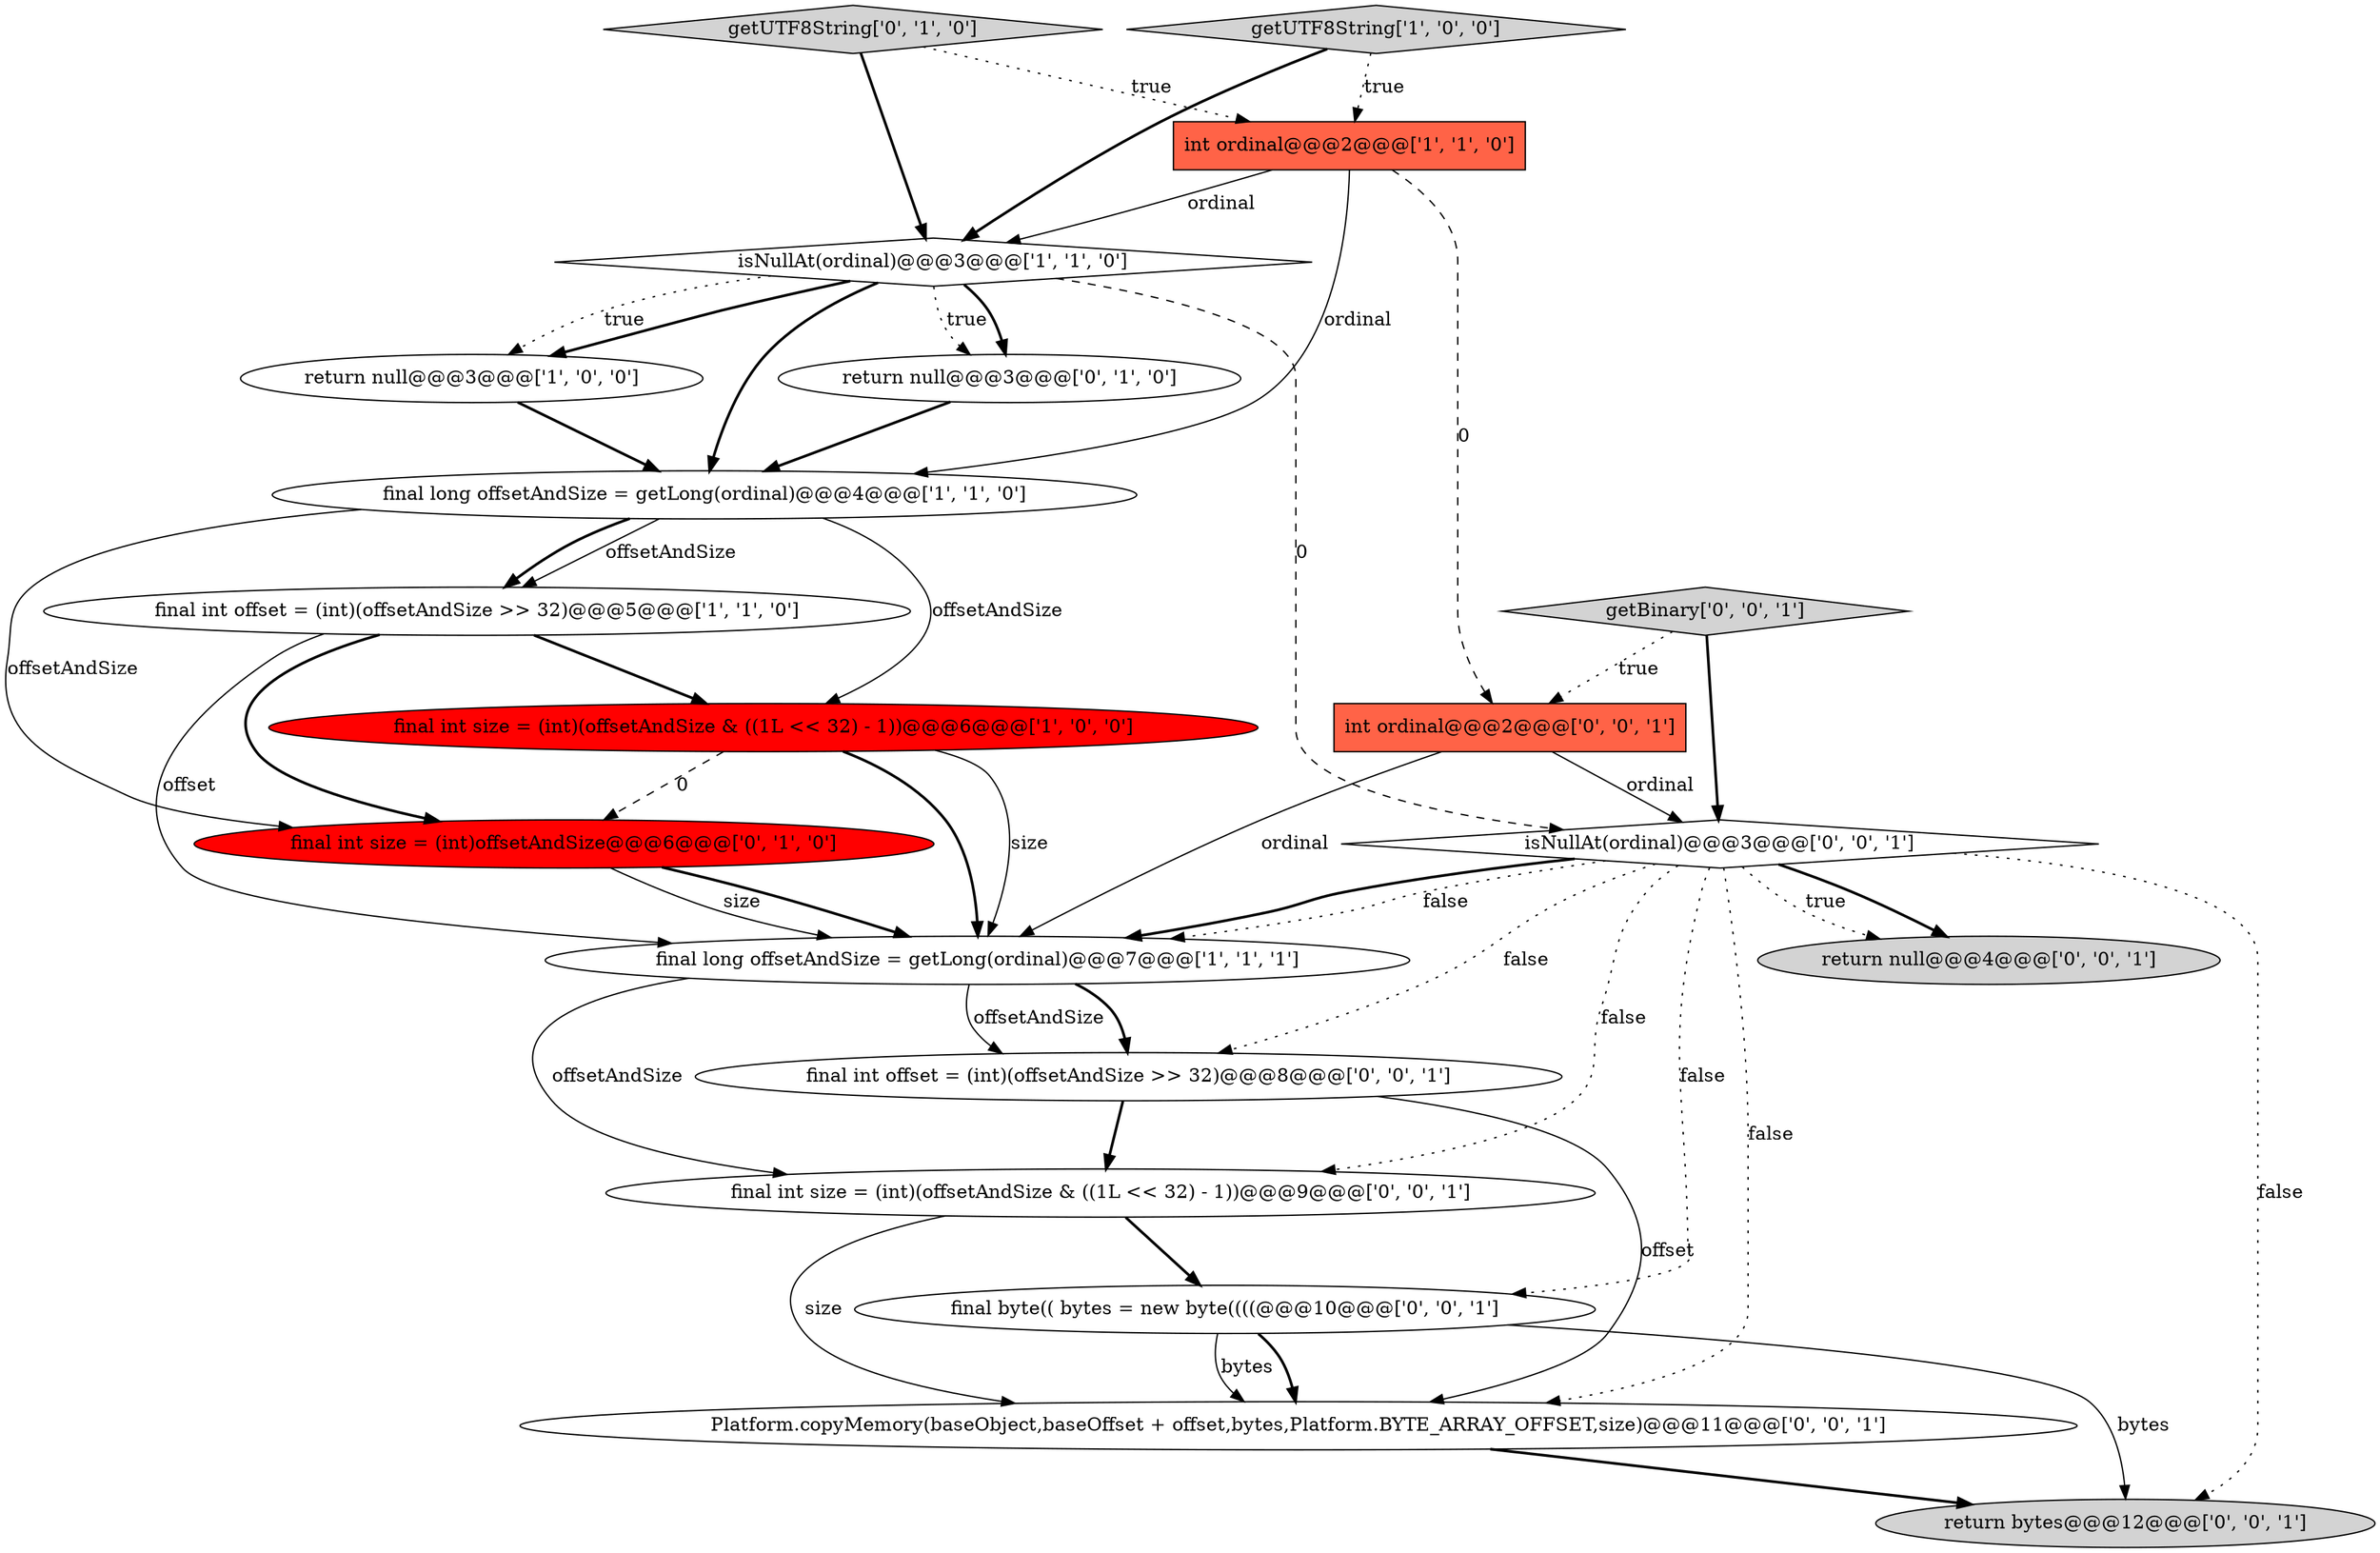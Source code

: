 digraph {
11 [style = filled, label = "final int offset = (int)(offsetAndSize >> 32)@@@8@@@['0', '0', '1']", fillcolor = white, shape = ellipse image = "AAA0AAABBB3BBB"];
5 [style = filled, label = "final long offsetAndSize = getLong(ordinal)@@@4@@@['1', '1', '0']", fillcolor = white, shape = ellipse image = "AAA0AAABBB1BBB"];
2 [style = filled, label = "final int size = (int)(offsetAndSize & ((1L << 32) - 1))@@@6@@@['1', '0', '0']", fillcolor = red, shape = ellipse image = "AAA1AAABBB1BBB"];
4 [style = filled, label = "int ordinal@@@2@@@['1', '1', '0']", fillcolor = tomato, shape = box image = "AAA0AAABBB1BBB"];
13 [style = filled, label = "return null@@@4@@@['0', '0', '1']", fillcolor = lightgray, shape = ellipse image = "AAA0AAABBB3BBB"];
0 [style = filled, label = "final long offsetAndSize = getLong(ordinal)@@@7@@@['1', '1', '1']", fillcolor = white, shape = ellipse image = "AAA0AAABBB1BBB"];
12 [style = filled, label = "getBinary['0', '0', '1']", fillcolor = lightgray, shape = diamond image = "AAA0AAABBB3BBB"];
16 [style = filled, label = "int ordinal@@@2@@@['0', '0', '1']", fillcolor = tomato, shape = box image = "AAA0AAABBB3BBB"];
17 [style = filled, label = "final int size = (int)(offsetAndSize & ((1L << 32) - 1))@@@9@@@['0', '0', '1']", fillcolor = white, shape = ellipse image = "AAA0AAABBB3BBB"];
8 [style = filled, label = "getUTF8String['0', '1', '0']", fillcolor = lightgray, shape = diamond image = "AAA0AAABBB2BBB"];
14 [style = filled, label = "return bytes@@@12@@@['0', '0', '1']", fillcolor = lightgray, shape = ellipse image = "AAA0AAABBB3BBB"];
18 [style = filled, label = "final byte(( bytes = new byte((((@@@10@@@['0', '0', '1']", fillcolor = white, shape = ellipse image = "AAA0AAABBB3BBB"];
9 [style = filled, label = "return null@@@3@@@['0', '1', '0']", fillcolor = white, shape = ellipse image = "AAA0AAABBB2BBB"];
19 [style = filled, label = "Platform.copyMemory(baseObject,baseOffset + offset,bytes,Platform.BYTE_ARRAY_OFFSET,size)@@@11@@@['0', '0', '1']", fillcolor = white, shape = ellipse image = "AAA0AAABBB3BBB"];
3 [style = filled, label = "getUTF8String['1', '0', '0']", fillcolor = lightgray, shape = diamond image = "AAA0AAABBB1BBB"];
7 [style = filled, label = "final int offset = (int)(offsetAndSize >> 32)@@@5@@@['1', '1', '0']", fillcolor = white, shape = ellipse image = "AAA0AAABBB1BBB"];
10 [style = filled, label = "final int size = (int)offsetAndSize@@@6@@@['0', '1', '0']", fillcolor = red, shape = ellipse image = "AAA1AAABBB2BBB"];
6 [style = filled, label = "isNullAt(ordinal)@@@3@@@['1', '1', '0']", fillcolor = white, shape = diamond image = "AAA0AAABBB1BBB"];
1 [style = filled, label = "return null@@@3@@@['1', '0', '0']", fillcolor = white, shape = ellipse image = "AAA0AAABBB1BBB"];
15 [style = filled, label = "isNullAt(ordinal)@@@3@@@['0', '0', '1']", fillcolor = white, shape = diamond image = "AAA0AAABBB3BBB"];
1->5 [style = bold, label=""];
15->13 [style = bold, label=""];
4->16 [style = dashed, label="0"];
4->6 [style = solid, label="ordinal"];
15->14 [style = dotted, label="false"];
10->0 [style = solid, label="size"];
7->10 [style = bold, label=""];
12->15 [style = bold, label=""];
6->1 [style = dotted, label="true"];
18->19 [style = bold, label=""];
16->0 [style = solid, label="ordinal"];
2->0 [style = solid, label="size"];
3->4 [style = dotted, label="true"];
3->6 [style = bold, label=""];
0->11 [style = bold, label=""];
8->6 [style = bold, label=""];
18->14 [style = solid, label="bytes"];
8->4 [style = dotted, label="true"];
2->10 [style = dashed, label="0"];
5->7 [style = solid, label="offsetAndSize"];
15->13 [style = dotted, label="true"];
6->1 [style = bold, label=""];
4->5 [style = solid, label="ordinal"];
6->5 [style = bold, label=""];
15->11 [style = dotted, label="false"];
15->17 [style = dotted, label="false"];
7->0 [style = solid, label="offset"];
2->0 [style = bold, label=""];
5->2 [style = solid, label="offsetAndSize"];
15->0 [style = dotted, label="false"];
19->14 [style = bold, label=""];
12->16 [style = dotted, label="true"];
6->9 [style = dotted, label="true"];
6->15 [style = dashed, label="0"];
7->2 [style = bold, label=""];
0->17 [style = solid, label="offsetAndSize"];
15->0 [style = bold, label=""];
11->19 [style = solid, label="offset"];
10->0 [style = bold, label=""];
18->19 [style = solid, label="bytes"];
15->19 [style = dotted, label="false"];
17->19 [style = solid, label="size"];
15->18 [style = dotted, label="false"];
5->7 [style = bold, label=""];
9->5 [style = bold, label=""];
11->17 [style = bold, label=""];
5->10 [style = solid, label="offsetAndSize"];
16->15 [style = solid, label="ordinal"];
6->9 [style = bold, label=""];
17->18 [style = bold, label=""];
0->11 [style = solid, label="offsetAndSize"];
}
